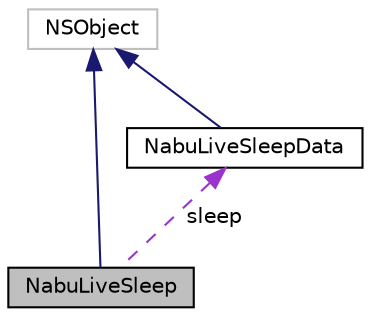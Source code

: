 digraph "NabuLiveSleep"
{
  edge [fontname="Helvetica",fontsize="10",labelfontname="Helvetica",labelfontsize="10"];
  node [fontname="Helvetica",fontsize="10",shape=record];
  Node1 [label="NabuLiveSleep",height=0.2,width=0.4,color="black", fillcolor="grey75", style="filled", fontcolor="black"];
  Node2 -> Node1 [dir="back",color="midnightblue",fontsize="10",style="solid",fontname="Helvetica"];
  Node2 [label="NSObject",height=0.2,width=0.4,color="grey75", fillcolor="white", style="filled"];
  Node3 -> Node1 [dir="back",color="darkorchid3",fontsize="10",style="dashed",label=" sleep" ,fontname="Helvetica"];
  Node3 [label="NabuLiveSleepData",height=0.2,width=0.4,color="black", fillcolor="white", style="filled",URL="$interface_nabu_live_sleep_data.html"];
  Node2 -> Node3 [dir="back",color="midnightblue",fontsize="10",style="solid",fontname="Helvetica"];
}
